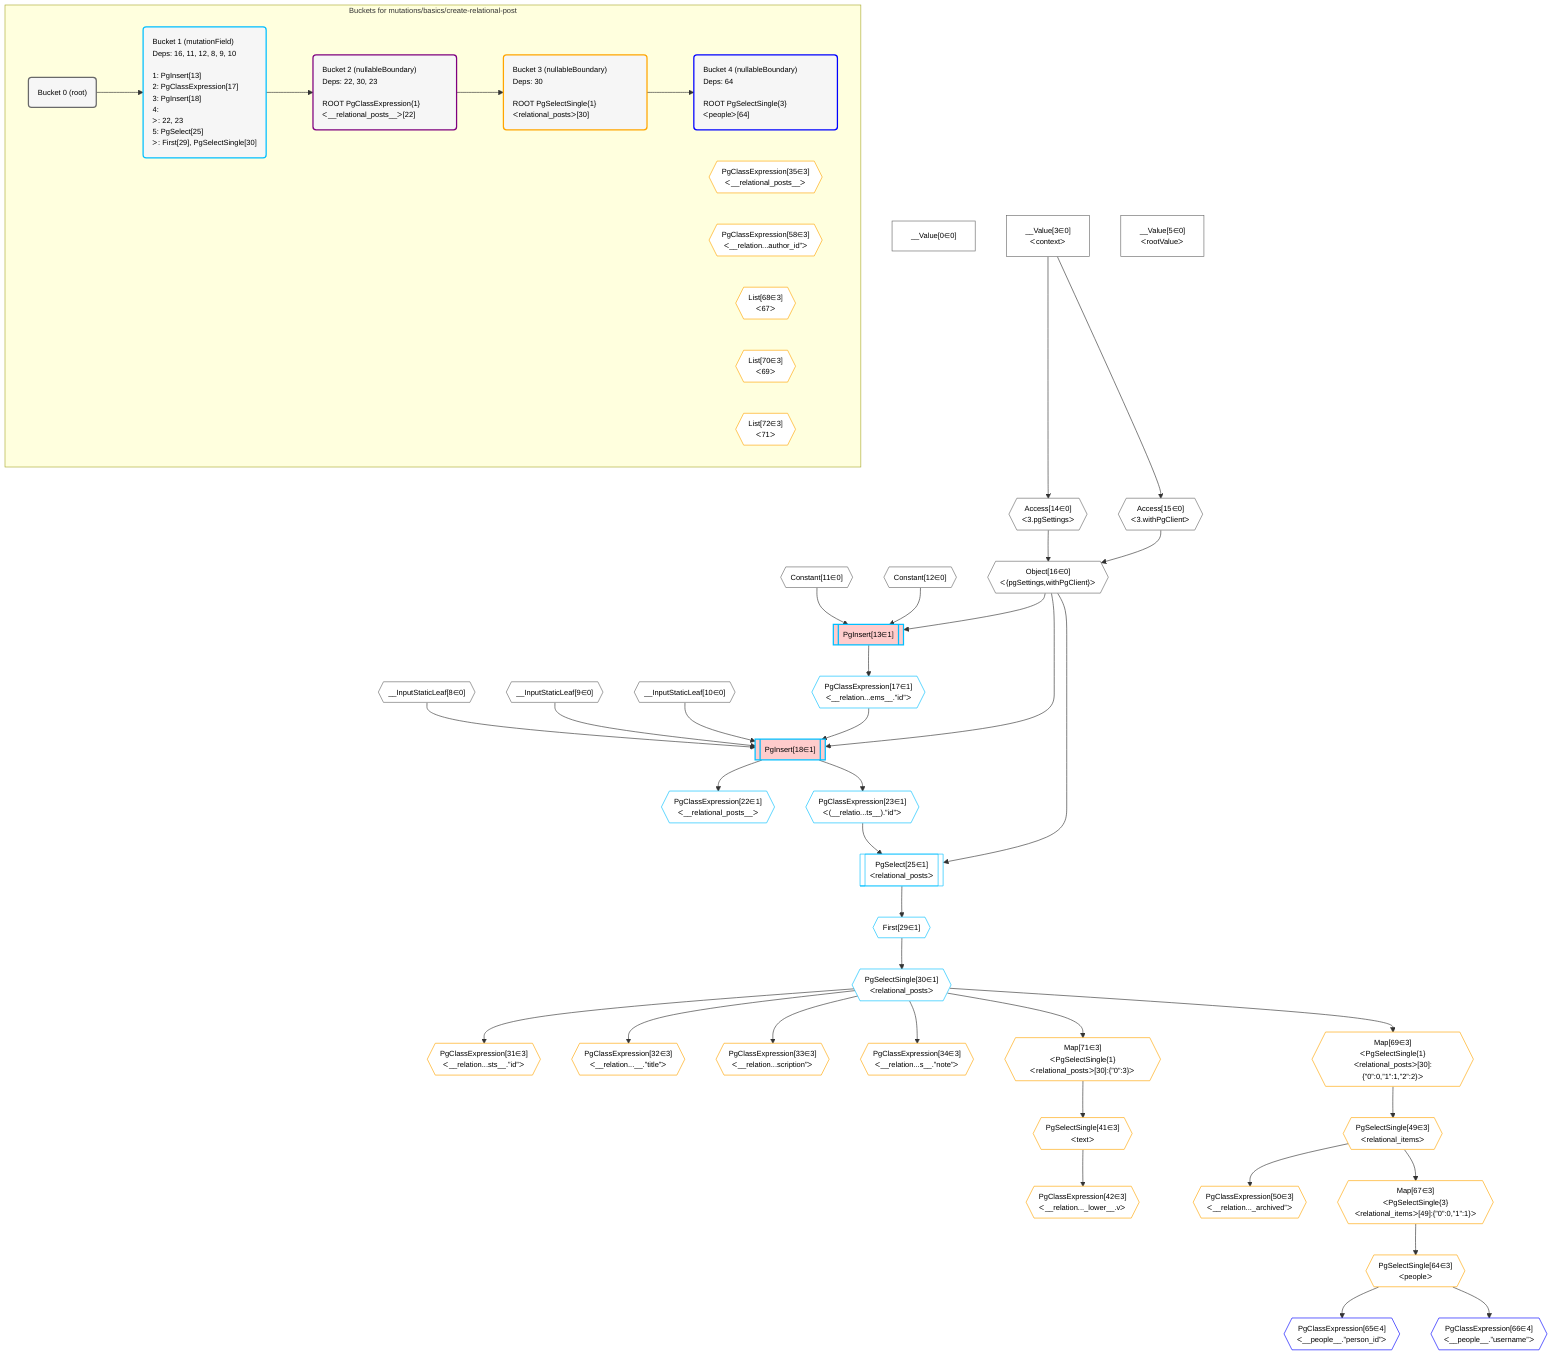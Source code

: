 %%{init: {'themeVariables': { 'fontSize': '12px'}}}%%
graph TD
    classDef path fill:#eee,stroke:#000,color:#000
    classDef plan fill:#fff,stroke-width:1px,color:#000
    classDef itemplan fill:#fff,stroke-width:2px,color:#000
    classDef unbatchedplan fill:#dff,stroke-width:1px,color:#000
    classDef sideeffectplan fill:#fcc,stroke-width:2px,color:#000
    classDef bucket fill:#f6f6f6,color:#000,stroke-width:2px,text-align:left


    %% define steps
    __Value0["__Value[0∈0]"]:::plan
    __Value3["__Value[3∈0]<br />ᐸcontextᐳ"]:::plan
    __Value5["__Value[5∈0]<br />ᐸrootValueᐳ"]:::plan
    __InputStaticLeaf8{{"__InputStaticLeaf[8∈0]"}}:::plan
    __InputStaticLeaf9{{"__InputStaticLeaf[9∈0]"}}:::plan
    __InputStaticLeaf10{{"__InputStaticLeaf[10∈0]"}}:::plan
    Constant11{{"Constant[11∈0]"}}:::plan
    Constant12{{"Constant[12∈0]"}}:::plan
    Access14{{"Access[14∈0]<br />ᐸ3.pgSettingsᐳ"}}:::plan
    Access15{{"Access[15∈0]<br />ᐸ3.withPgClientᐳ"}}:::plan
    Object16{{"Object[16∈0]<br />ᐸ{pgSettings,withPgClient}ᐳ"}}:::plan
    PgInsert13[["PgInsert[13∈1]"]]:::sideeffectplan
    PgClassExpression17{{"PgClassExpression[17∈1]<br />ᐸ__relation...ems__.”id”ᐳ"}}:::plan
    PgInsert18[["PgInsert[18∈1]"]]:::sideeffectplan
    PgClassExpression22{{"PgClassExpression[22∈1]<br />ᐸ__relational_posts__ᐳ"}}:::plan
    PgClassExpression23{{"PgClassExpression[23∈1]<br />ᐸ(__relatio...ts__).”id”ᐳ"}}:::plan
    PgSelect25[["PgSelect[25∈1]<br />ᐸrelational_postsᐳ"]]:::plan
    First29{{"First[29∈1]"}}:::plan
    PgSelectSingle30{{"PgSelectSingle[30∈1]<br />ᐸrelational_postsᐳ"}}:::plan
    PgClassExpression31{{"PgClassExpression[31∈3]<br />ᐸ__relation...sts__.”id”ᐳ"}}:::plan
    PgClassExpression32{{"PgClassExpression[32∈3]<br />ᐸ__relation...__.”title”ᐳ"}}:::plan
    PgClassExpression33{{"PgClassExpression[33∈3]<br />ᐸ__relation...scription”ᐳ"}}:::plan
    PgClassExpression34{{"PgClassExpression[34∈3]<br />ᐸ__relation...s__.”note”ᐳ"}}:::plan
    Map71{{"Map[71∈3]<br />ᐸPgSelectSingle{1}ᐸrelational_postsᐳ[30]:{”0”:3}ᐳ"}}:::plan
    PgSelectSingle41{{"PgSelectSingle[41∈3]<br />ᐸtextᐳ"}}:::plan
    PgClassExpression42{{"PgClassExpression[42∈3]<br />ᐸ__relation..._lower__.vᐳ"}}:::plan
    Map69{{"Map[69∈3]<br />ᐸPgSelectSingle{1}ᐸrelational_postsᐳ[30]:{”0”:0,”1”:1,”2”:2}ᐳ"}}:::plan
    PgSelectSingle49{{"PgSelectSingle[49∈3]<br />ᐸrelational_itemsᐳ"}}:::plan
    PgClassExpression50{{"PgClassExpression[50∈3]<br />ᐸ__relation..._archived”ᐳ"}}:::plan
    Map67{{"Map[67∈3]<br />ᐸPgSelectSingle{3}ᐸrelational_itemsᐳ[49]:{”0”:0,”1”:1}ᐳ"}}:::plan
    PgSelectSingle64{{"PgSelectSingle[64∈3]<br />ᐸpeopleᐳ"}}:::plan
    PgClassExpression65{{"PgClassExpression[65∈4]<br />ᐸ__people__.”person_id”ᐳ"}}:::plan
    PgClassExpression66{{"PgClassExpression[66∈4]<br />ᐸ__people__.”username”ᐳ"}}:::plan

    %% plan dependencies
    __Value3 --> Access14
    __Value3 --> Access15
    Access14 & Access15 --> Object16
    Object16 & Constant11 & Constant12 --> PgInsert13
    PgInsert13 --> PgClassExpression17
    Object16 & PgClassExpression17 & __InputStaticLeaf8 & __InputStaticLeaf9 & __InputStaticLeaf10 --> PgInsert18
    PgInsert18 --> PgClassExpression22
    PgInsert18 --> PgClassExpression23
    Object16 & PgClassExpression23 --> PgSelect25
    PgSelect25 --> First29
    First29 --> PgSelectSingle30
    PgSelectSingle30 --> PgClassExpression31
    PgSelectSingle30 --> PgClassExpression32
    PgSelectSingle30 --> PgClassExpression33
    PgSelectSingle30 --> PgClassExpression34
    PgSelectSingle30 --> Map71
    Map71 --> PgSelectSingle41
    PgSelectSingle41 --> PgClassExpression42
    PgSelectSingle30 --> Map69
    Map69 --> PgSelectSingle49
    PgSelectSingle49 --> PgClassExpression50
    PgSelectSingle49 --> Map67
    Map67 --> PgSelectSingle64
    PgSelectSingle64 --> PgClassExpression65
    PgSelectSingle64 --> PgClassExpression66

    subgraph "Buckets for mutations/basics/create-relational-post"
    Bucket0("Bucket 0 (root)"):::bucket
    classDef bucket0 stroke:#696969
    class Bucket0,__Value0,__Value3,__Value5,__InputStaticLeaf8,__InputStaticLeaf9,__InputStaticLeaf10,Constant11,Constant12,Access14,Access15,Object16 bucket0
    Bucket1("Bucket 1 (mutationField)<br />Deps: 16, 11, 12, 8, 9, 10<br /><br />1: PgInsert[13]<br />2: PgClassExpression[17]<br />3: PgInsert[18]<br />4: <br />ᐳ: 22, 23<br />5: PgSelect[25]<br />ᐳ: First[29], PgSelectSingle[30]"):::bucket
    classDef bucket1 stroke:#00bfff
    class Bucket1,PgInsert13,PgClassExpression17,PgInsert18,PgClassExpression22,PgClassExpression23,PgSelect25,First29,PgSelectSingle30 bucket1
    Bucket2("Bucket 2 (nullableBoundary)<br />Deps: 22, 30, 23<br /><br />ROOT PgClassExpression{1}ᐸ__relational_posts__ᐳ[22]"):::bucket
    classDef bucket2 stroke:#7f007f
    class Bucket2 bucket2
    Bucket3("Bucket 3 (nullableBoundary)<br />Deps: 30<br /><br />ROOT PgSelectSingle{1}ᐸrelational_postsᐳ[30]"):::bucket
    classDef bucket3 stroke:#ffa500
    PgClassExpression35{{"PgClassExpression[35∈3]<br />ᐸ__relational_posts__ᐳ"}}:::plan
    PgClassExpression58{{"PgClassExpression[58∈3]<br />ᐸ__relation...author_id”ᐳ"}}:::plan
    List68{{"List[68∈3]<br />ᐸ67ᐳ"}}:::plan
    List70{{"List[70∈3]<br />ᐸ69ᐳ"}}:::plan
    List72{{"List[72∈3]<br />ᐸ71ᐳ"}}:::plan
    class Bucket3,PgClassExpression31,PgClassExpression32,PgClassExpression33,PgClassExpression34,PgClassExpression35,PgSelectSingle41,PgClassExpression42,PgSelectSingle49,PgClassExpression50,PgClassExpression58,PgSelectSingle64,Map67,List68,Map69,List70,Map71,List72 bucket3
    Bucket4("Bucket 4 (nullableBoundary)<br />Deps: 64<br /><br />ROOT PgSelectSingle{3}ᐸpeopleᐳ[64]"):::bucket
    classDef bucket4 stroke:#0000ff
    class Bucket4,PgClassExpression65,PgClassExpression66 bucket4
    Bucket0 --> Bucket1
    Bucket1 --> Bucket2
    Bucket2 --> Bucket3
    Bucket3 --> Bucket4
    end